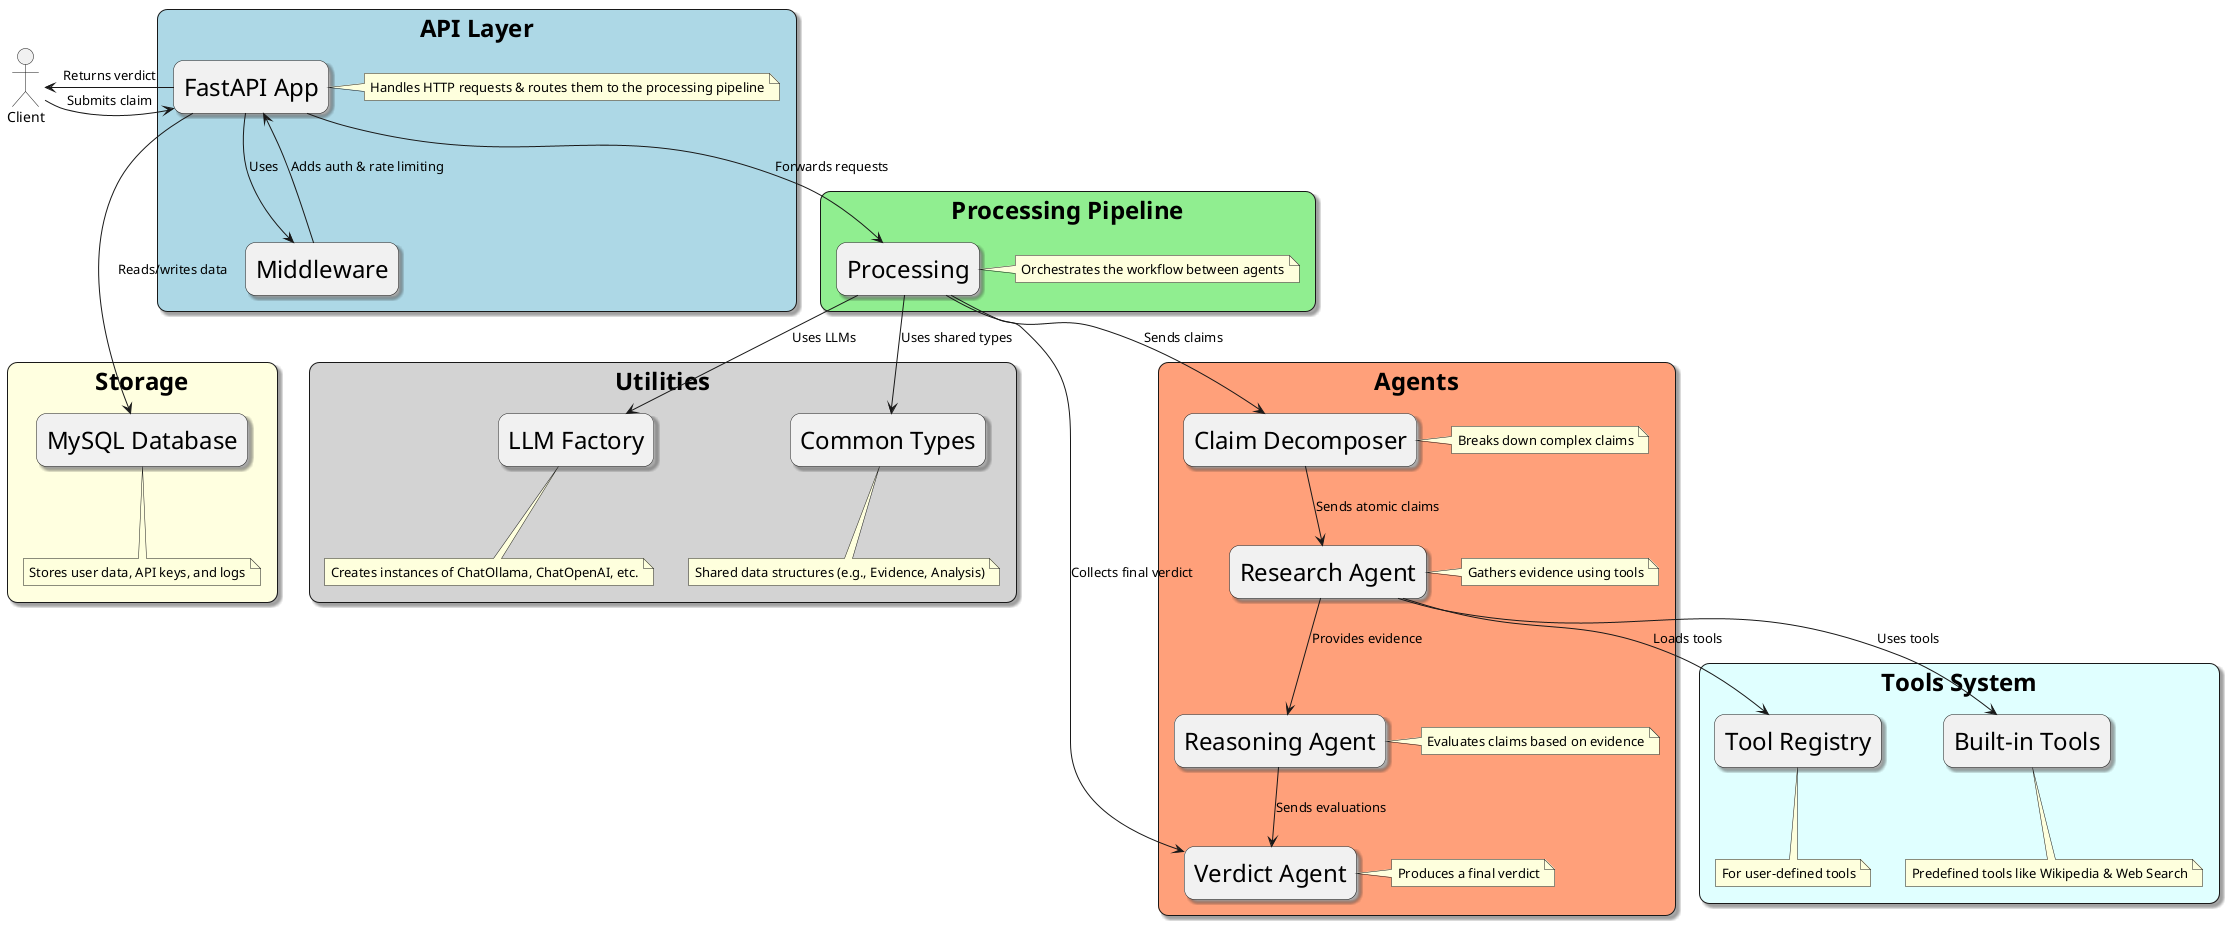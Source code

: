 @startuml NewsAgent Component Diagram

' Positioning: top-to-bottom flow
top to bottom direction
' skinparam linetype ortho

' --- Global Rectangle Styling ---
skinparam rectangle {
  RoundCorner 20
  FontSize 24
  Padding 25
  Shadowing true
}

' --- Package Colors ---
skinparam package {
  RoundCorner 20
  FontSize 20
  Padding 10
  Shadowing true
}

skinparam packageStyle rect

' Define colors for each package
!define API_COLOR LightBlue
!define STORAGE_COLOR LightYellow
!define PROCESSING_COLOR LightGreen
!define AGENTS_COLOR LightSalmon
!define TOOLS_COLOR LightCyan
!define UTILITIES_COLOR LightGray

' 1. Define the Client actor at the top-left
actor Client

' 2. API Layer
package "API Layer" #API_COLOR {
  rectangle "FastAPI App" as app
  rectangle "Middleware" as middleware
  note right of app: Handles HTTP requests & routes them to the processing pipeline
}

' 3. Storage (immediately after the API Layer, so it appears below)
package "Storage" #STORAGE_COLOR {
  rectangle "MySQL Database" as database
  note bottom of database: Stores user data, API keys, and logs
}

middleware -[hidden]- database

' 4. Processing Pipeline
package "Processing Pipeline" #PROCESSING_COLOR {
  rectangle "Processing" as processing
  note right of processing: Orchestrates the workflow between agents
}

' 5. Agents
package "Agents" #AGENTS_COLOR {
  rectangle "Claim Decomposer" as decomposer
  rectangle "Research Agent" as research
  rectangle "Reasoning Agent" as reasoning
  rectangle "Verdict Agent" as verdict
  note right of decomposer: Breaks down complex claims
  note right of research: Gathers evidence using tools
  note right of reasoning: Evaluates claims based on evidence
  note right of verdict: Produces a final verdict
}

' 6. Tools System
package "Tools System" #TOOLS_COLOR {
  rectangle "Tool Registry" as registry
  rectangle "Built-in Tools" as builtins
  note bottom of registry: For user-defined tools
  note bottom of builtins: Predefined tools like Wikipedia & Web Search
}

' 7. Utilities
package "Utilities" #UTILITIES_COLOR {
  rectangle "LLM Factory" as llmFactory
  rectangle "Common Types" as commonTypes
  note bottom of llmFactory: Creates instances of ChatOllama, ChatOpenAI, etc.
  note bottom of commonTypes: Shared data structures (e.g., Evidence, Analysis)
}

' Data flow arrows
' Client to API
Client -right-> app : Submits claim
app -left-> Client : Returns verdict

' API to storage
app -down-> database : Reads/writes data

' Relationships
app -down-> middleware : Uses
middleware -up-> app : Adds auth & rate limiting
app -down-> processing : Forwards requests
processing -down-> decomposer : Sends claims
decomposer -down-> research : Sends atomic claims
research -down-> registry : Loads tools
research -down-> builtins : Uses tools
research -down-> reasoning : Provides evidence
reasoning -down-> verdict : Sends evaluations
processing -down-> verdict : Collects final verdict
processing -down-> llmFactory : Uses LLMs
processing -down-> commonTypes : Uses shared types

@enduml
